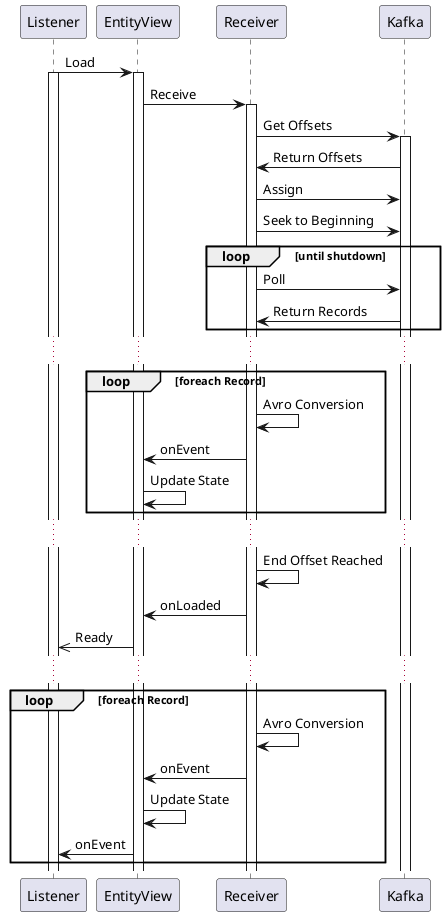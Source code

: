 @startuml

Listener -> EntityView : Load
activate Listener
activate EntityView

EntityView -> Receiver : Receive
activate Receiver

Receiver -> Kafka : Get Offsets
activate Kafka
Receiver <- Kafka : Return Offsets

Receiver -> Kafka : Assign
Receiver -> Kafka : Seek to Beginning

loop until shutdown
  Receiver -> Kafka : Poll
  Receiver <- Kafka : Return Records
end
...
loop foreach Record
  Receiver -> Receiver : Avro Conversion
  EntityView <- Receiver : onEvent
  EntityView -> EntityView : Update State
end
...
Receiver -> Receiver : End Offset Reached
EntityView <- Receiver : onLoaded
Listener <<- EntityView : Ready
...
loop foreach Record
  Receiver -> Receiver : Avro Conversion
  EntityView <- Receiver : onEvent
  EntityView -> EntityView : Update State
  Listener <- EntityView : onEvent
end

@enduml
